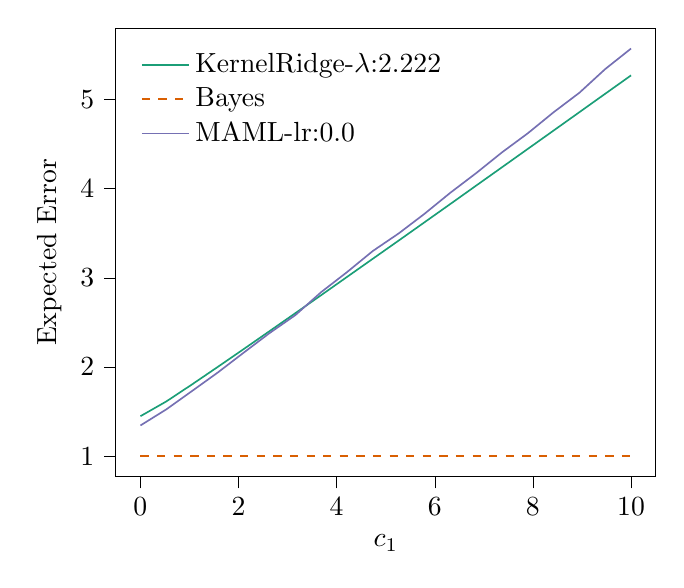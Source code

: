 % This file was created with tikzplotlib v0.10.1.
\begin{tikzpicture}

\definecolor{chocolate217952}{RGB}{217,95,2}
\definecolor{darkcyan27158119}{RGB}{27,158,119}
\definecolor{darkgray176}{RGB}{176,176,176}
\definecolor{lightslategray117112179}{RGB}{117,112,179}

\begin{axis}[
legend cell align={left},
legend style={
  fill opacity=0.8,
  draw opacity=1,
  text opacity=1,
  at={(0.03,0.97)},
  anchor=north west,
  draw=none
},
tick align=outside,
tick pos=left,
x grid style={darkgray176},
xlabel={\(\displaystyle c_{1}\)},
xmin=-0.499, xmax=10.5,
xtick style={color=black},
y grid style={darkgray176},
ylabel={Expected Error},
ymin=0.771, ymax=5.8,
ytick style={color=black}
]
\addplot [semithick, darkcyan27158119]
table {%
0.001 1.448
0.527 1.613
1.054 1.805
1.58 2.002
2.106 2.201
2.632 2.402
3.159 2.604
3.685 2.806
4.211 3.01
4.737 3.214
5.264 3.418
5.79 3.623
6.316 3.828
6.842 4.034
7.369 4.24
7.895 4.446
8.421 4.652
8.947 4.858
9.474 5.065
10 5.271
};
\addlegendentry{KernelRidge-$\lambda$:2.222}
\addplot [semithick, chocolate217952, dashed]
table {%
0.001 1.0
0.527 1.0
1.054 1.0
1.58 1.0
2.106 1.0
2.632 1.0
3.159 1.0
3.685 1.0
4.211 1.0
4.737 1.0
5.264 1.0
5.79 1.0
6.316 1.0
6.842 1.0
7.369 1.0
7.895 1.0
8.421 1.0
8.947 1.0
9.474 1.0
10 1.0
};
\addlegendentry{Bayes}
\addplot [semithick, lightslategray117112179]
table {%
0.001 1.344
0.527 1.524
1.054 1.731
1.58 1.939
2.106 2.161
2.632 2.38
3.159 2.582
3.685 2.84
4.211 3.064
4.737 3.301
5.264 3.498
5.79 3.718
6.316 3.954
6.842 4.174
7.369 4.407
7.895 4.621
8.421 4.857
8.947 5.076
9.474 5.342
10 5.572
};
\addlegendentry{MAML-lr:0.0}
\end{axis}

\end{tikzpicture}
